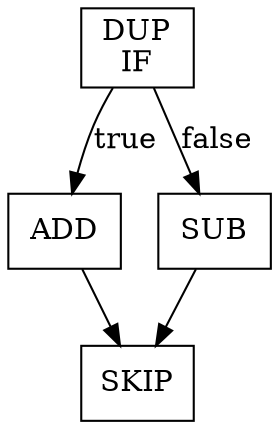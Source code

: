 digraph Michelson {
	node [shape=rectangle]
	0 [label="DUP
IF"]
	1 [label=ADD]
	0 -> 1 [label=true]
	2 [label=SUB]
	0 -> 2 [label=false]
	3 [label=SKIP]
	1 -> 3 [label=""]
	2 -> 3 [label=""]
}
